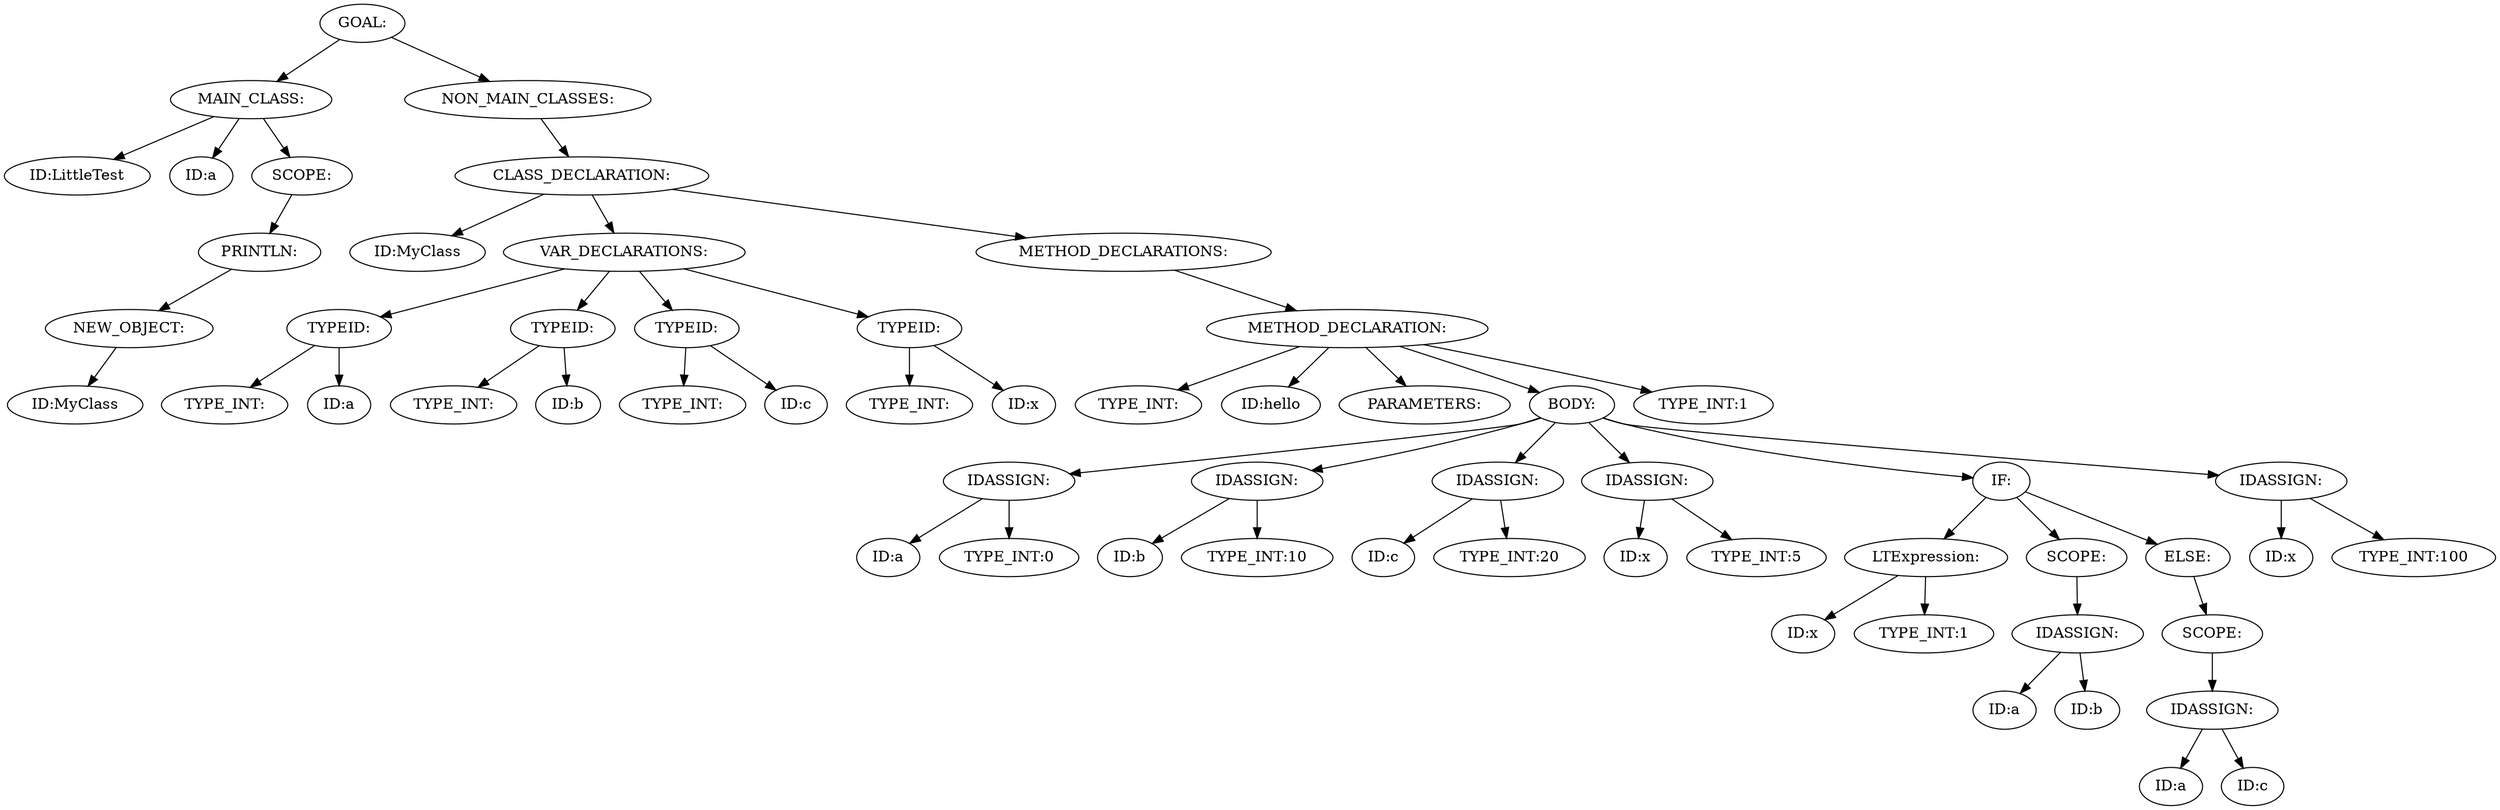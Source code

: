 digraph {
n0 [label="GOAL:"];
n1 [label="MAIN_CLASS:"];
n2 [label="ID:LittleTest"];
n1 -> n2
n3 [label="ID:a"];
n1 -> n3
n4 [label="SCOPE:"];
n5 [label="PRINTLN:"];
n6 [label="NEW_OBJECT:"];
n7 [label="ID:MyClass"];
n6 -> n7
n5 -> n6
n4 -> n5
n1 -> n4
n0 -> n1
n8 [label="NON_MAIN_CLASSES:"];
n9 [label="CLASS_DECLARATION:"];
n10 [label="ID:MyClass"];
n9 -> n10
n11 [label="VAR_DECLARATIONS:"];
n12 [label="TYPEID:"];
n13 [label="TYPE_INT:"];
n12 -> n13
n14 [label="ID:a"];
n12 -> n14
n11 -> n12
n15 [label="TYPEID:"];
n16 [label="TYPE_INT:"];
n15 -> n16
n17 [label="ID:b"];
n15 -> n17
n11 -> n15
n18 [label="TYPEID:"];
n19 [label="TYPE_INT:"];
n18 -> n19
n20 [label="ID:c"];
n18 -> n20
n11 -> n18
n21 [label="TYPEID:"];
n22 [label="TYPE_INT:"];
n21 -> n22
n23 [label="ID:x"];
n21 -> n23
n11 -> n21
n9 -> n11
n24 [label="METHOD_DECLARATIONS:"];
n25 [label="METHOD_DECLARATION:"];
n26 [label="TYPE_INT:"];
n25 -> n26
n27 [label="ID:hello"];
n25 -> n27
n28 [label="PARAMETERS:"];
n25 -> n28
n29 [label="BODY:"];
n30 [label="IDASSIGN:"];
n31 [label="ID:a"];
n30 -> n31
n32 [label="TYPE_INT:0"];
n30 -> n32
n29 -> n30
n33 [label="IDASSIGN:"];
n34 [label="ID:b"];
n33 -> n34
n35 [label="TYPE_INT:10"];
n33 -> n35
n29 -> n33
n36 [label="IDASSIGN:"];
n37 [label="ID:c"];
n36 -> n37
n38 [label="TYPE_INT:20"];
n36 -> n38
n29 -> n36
n39 [label="IDASSIGN:"];
n40 [label="ID:x"];
n39 -> n40
n41 [label="TYPE_INT:5"];
n39 -> n41
n29 -> n39
n42 [label="IF:"];
n43 [label="LTExpression:"];
n44 [label="ID:x"];
n43 -> n44
n45 [label="TYPE_INT:1"];
n43 -> n45
n42 -> n43
n46 [label="SCOPE:"];
n47 [label="IDASSIGN:"];
n48 [label="ID:a"];
n47 -> n48
n49 [label="ID:b"];
n47 -> n49
n46 -> n47
n42 -> n46
n50 [label="ELSE:"];
n51 [label="SCOPE:"];
n52 [label="IDASSIGN:"];
n53 [label="ID:a"];
n52 -> n53
n54 [label="ID:c"];
n52 -> n54
n51 -> n52
n50 -> n51
n42 -> n50
n29 -> n42
n55 [label="IDASSIGN:"];
n56 [label="ID:x"];
n55 -> n56
n57 [label="TYPE_INT:100"];
n55 -> n57
n29 -> n55
n25 -> n29
n58 [label="TYPE_INT:1"];
n25 -> n58
n24 -> n25
n9 -> n24
n8 -> n9
n0 -> n8
}
